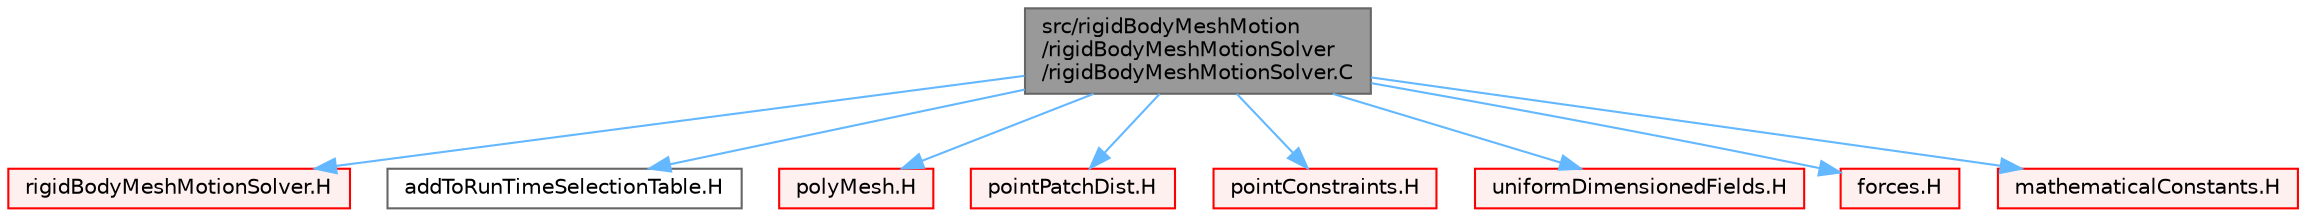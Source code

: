 digraph "src/rigidBodyMeshMotion/rigidBodyMeshMotionSolver/rigidBodyMeshMotionSolver.C"
{
 // LATEX_PDF_SIZE
  bgcolor="transparent";
  edge [fontname=Helvetica,fontsize=10,labelfontname=Helvetica,labelfontsize=10];
  node [fontname=Helvetica,fontsize=10,shape=box,height=0.2,width=0.4];
  Node1 [id="Node000001",label="src/rigidBodyMeshMotion\l/rigidBodyMeshMotionSolver\l/rigidBodyMeshMotionSolver.C",height=0.2,width=0.4,color="gray40", fillcolor="grey60", style="filled", fontcolor="black",tooltip=" "];
  Node1 -> Node2 [id="edge1_Node000001_Node000002",color="steelblue1",style="solid",tooltip=" "];
  Node2 [id="Node000002",label="rigidBodyMeshMotionSolver.H",height=0.2,width=0.4,color="red", fillcolor="#FFF0F0", style="filled",URL="$rigidBodyMeshMotionSolver_8H.html",tooltip=" "];
  Node1 -> Node428 [id="edge2_Node000001_Node000428",color="steelblue1",style="solid",tooltip=" "];
  Node428 [id="Node000428",label="addToRunTimeSelectionTable.H",height=0.2,width=0.4,color="grey40", fillcolor="white", style="filled",URL="$addToRunTimeSelectionTable_8H.html",tooltip="Macros for easy insertion into run-time selection tables."];
  Node1 -> Node275 [id="edge3_Node000001_Node000275",color="steelblue1",style="solid",tooltip=" "];
  Node275 [id="Node000275",label="polyMesh.H",height=0.2,width=0.4,color="red", fillcolor="#FFF0F0", style="filled",URL="$polyMesh_8H.html",tooltip=" "];
  Node1 -> Node429 [id="edge4_Node000001_Node000429",color="steelblue1",style="solid",tooltip=" "];
  Node429 [id="Node000429",label="pointPatchDist.H",height=0.2,width=0.4,color="red", fillcolor="#FFF0F0", style="filled",URL="$pointPatchDist_8H.html",tooltip=" "];
  Node1 -> Node430 [id="edge5_Node000001_Node000430",color="steelblue1",style="solid",tooltip=" "];
  Node430 [id="Node000430",label="pointConstraints.H",height=0.2,width=0.4,color="red", fillcolor="#FFF0F0", style="filled",URL="$pointConstraints_8H.html",tooltip=" "];
  Node1 -> Node433 [id="edge6_Node000001_Node000433",color="steelblue1",style="solid",tooltip=" "];
  Node433 [id="Node000433",label="uniformDimensionedFields.H",height=0.2,width=0.4,color="red", fillcolor="#FFF0F0", style="filled",URL="$uniformDimensionedFields_8H.html",tooltip="Various UniformDimensionedField types."];
  Node1 -> Node436 [id="edge7_Node000001_Node000436",color="steelblue1",style="solid",tooltip=" "];
  Node436 [id="Node000436",label="forces.H",height=0.2,width=0.4,color="red", fillcolor="#FFF0F0", style="filled",URL="$forces_8H.html",tooltip=" "];
  Node1 -> Node406 [id="edge8_Node000001_Node000406",color="steelblue1",style="solid",tooltip=" "];
  Node406 [id="Node000406",label="mathematicalConstants.H",height=0.2,width=0.4,color="red", fillcolor="#FFF0F0", style="filled",URL="$mathematicalConstants_8H.html",tooltip=" "];
}
